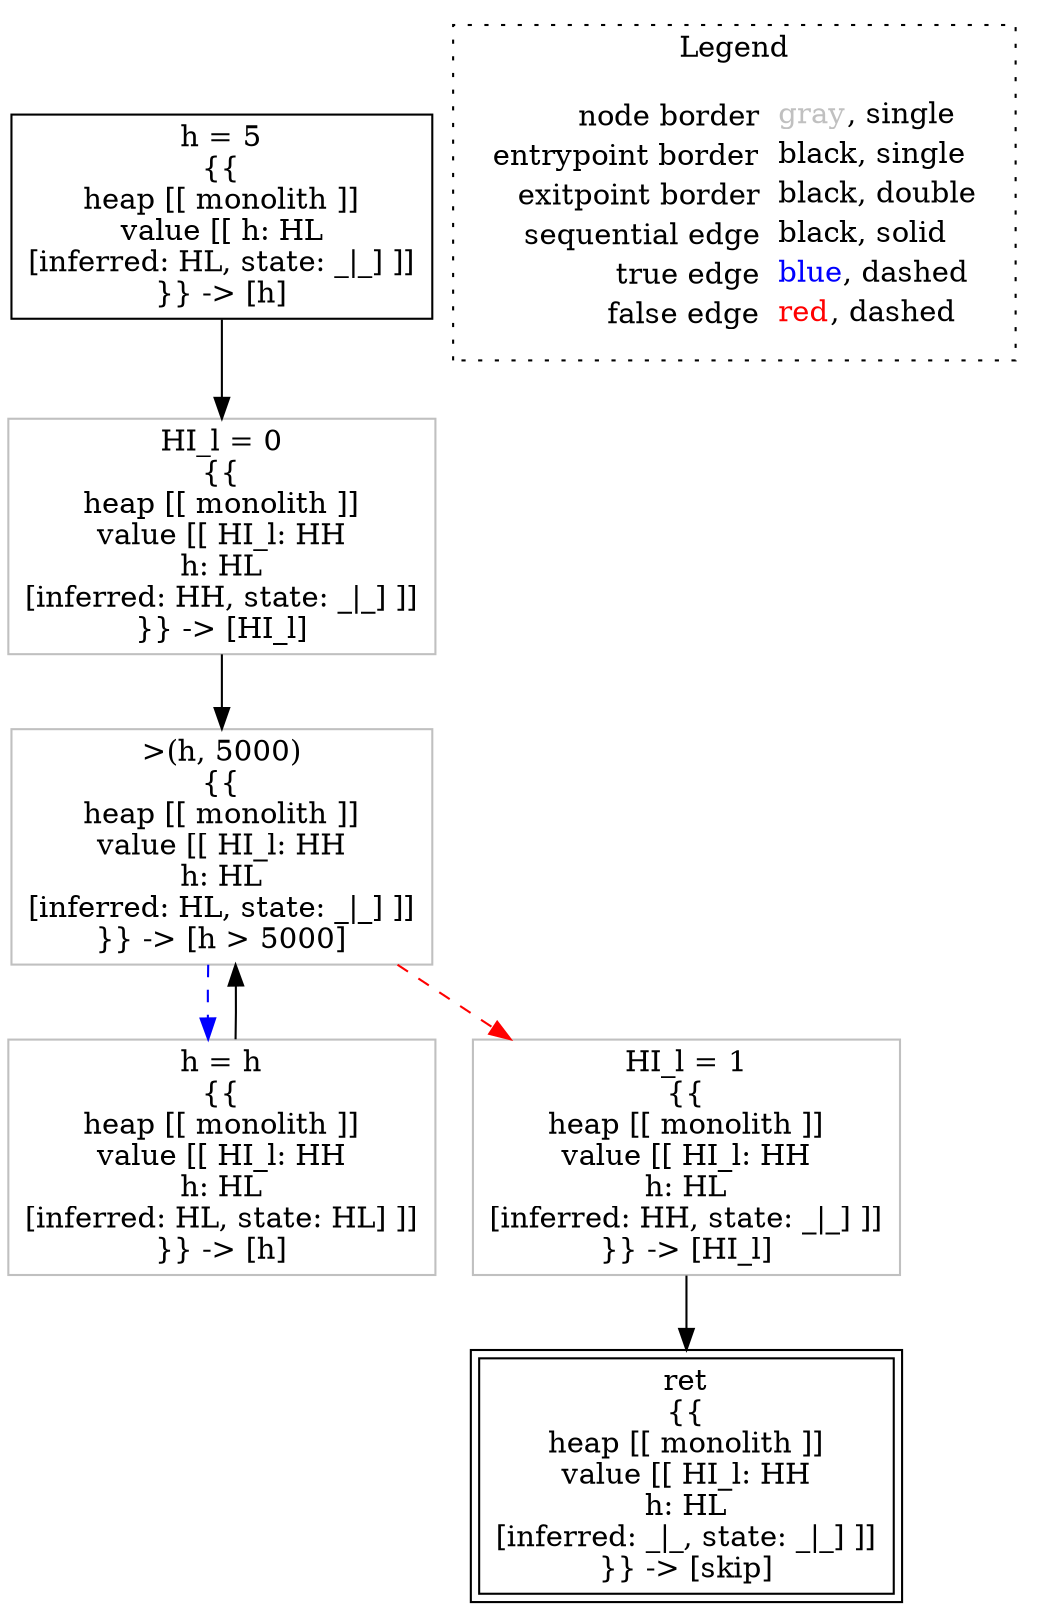 digraph {
	"node0" [shape="rect",color="black",label=<h = 5<BR/>{{<BR/>heap [[ monolith ]]<BR/>value [[ h: HL<BR/>[inferred: HL, state: _|_] ]]<BR/>}} -&gt; [h]>];
	"node1" [shape="rect",color="gray",label=<&gt;(h, 5000)<BR/>{{<BR/>heap [[ monolith ]]<BR/>value [[ HI_l: HH<BR/>h: HL<BR/>[inferred: HL, state: _|_] ]]<BR/>}} -&gt; [h &gt; 5000]>];
	"node2" [shape="rect",color="gray",label=<h = h<BR/>{{<BR/>heap [[ monolith ]]<BR/>value [[ HI_l: HH<BR/>h: HL<BR/>[inferred: HL, state: HL] ]]<BR/>}} -&gt; [h]>];
	"node3" [shape="rect",color="gray",label=<HI_l = 1<BR/>{{<BR/>heap [[ monolith ]]<BR/>value [[ HI_l: HH<BR/>h: HL<BR/>[inferred: HH, state: _|_] ]]<BR/>}} -&gt; [HI_l]>];
	"node4" [shape="rect",color="black",peripheries="2",label=<ret<BR/>{{<BR/>heap [[ monolith ]]<BR/>value [[ HI_l: HH<BR/>h: HL<BR/>[inferred: _|_, state: _|_] ]]<BR/>}} -&gt; [skip]>];
	"node5" [shape="rect",color="gray",label=<HI_l = 0<BR/>{{<BR/>heap [[ monolith ]]<BR/>value [[ HI_l: HH<BR/>h: HL<BR/>[inferred: HH, state: _|_] ]]<BR/>}} -&gt; [HI_l]>];
	"node1" -> "node2" [color="blue",style="dashed"];
	"node1" -> "node3" [color="red",style="dashed"];
	"node2" -> "node1" [color="black"];
	"node0" -> "node5" [color="black"];
	"node3" -> "node4" [color="black"];
	"node5" -> "node1" [color="black"];
subgraph cluster_legend {
	label="Legend";
	style=dotted;
	node [shape=plaintext];
	"legend" [label=<<table border="0" cellpadding="2" cellspacing="0" cellborder="0"><tr><td align="right">node border&nbsp;</td><td align="left"><font color="gray">gray</font>, single</td></tr><tr><td align="right">entrypoint border&nbsp;</td><td align="left"><font color="black">black</font>, single</td></tr><tr><td align="right">exitpoint border&nbsp;</td><td align="left"><font color="black">black</font>, double</td></tr><tr><td align="right">sequential edge&nbsp;</td><td align="left"><font color="black">black</font>, solid</td></tr><tr><td align="right">true edge&nbsp;</td><td align="left"><font color="blue">blue</font>, dashed</td></tr><tr><td align="right">false edge&nbsp;</td><td align="left"><font color="red">red</font>, dashed</td></tr></table>>];
}

}
